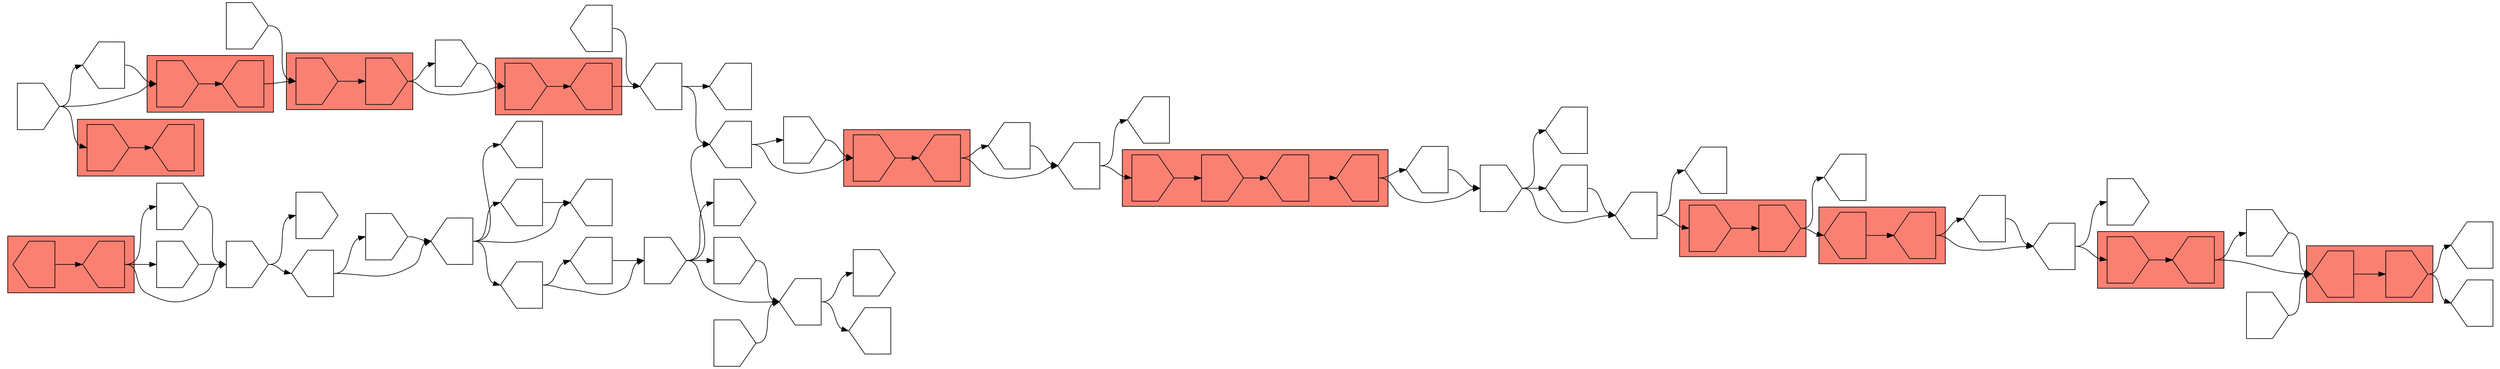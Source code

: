 digraph asm {
	rotate=90;
	edge [headport=n,tailport=s];
subgraph cluster_C5093_8924_2997_1868 {
	5093 [label="",height=1,width=1,shape=invhouse];
	8924 [label="",height=1,width=1,shape=invhouse];
	2997 [label="",height=1,width=1,shape=house];
	1868 [label="",height=1,width=1,shape=house];
	style=filled;
	fillcolor=salmon;
}
subgraph cluster_C7884_7182 {
	7884 [label="",height=1,width=1,shape=invhouse];
	7182 [label="",height=1,width=1,shape=invhouse];
	style=filled;
	fillcolor=salmon;
}
subgraph cluster_C1891_6924 {
	1891 [label="",height=1,width=1,shape=house];
	6924 [label="",height=1,width=1,shape=house];
	style=filled;
	fillcolor=salmon;
}
subgraph cluster_C15947_16065 {
	15947 [label="",height=1,width=1,shape=invhouse];
	16065 [label="",height=1,width=1,shape=house];
	style=filled;
	fillcolor=salmon;
}
subgraph cluster_C5595_2348 {
	5595 [label="",height=1,width=1,shape=house];
	2348 [label="",height=1,width=1,shape=invhouse];
	style=filled;
	fillcolor=salmon;
}
subgraph cluster_C21455_887 {
	21455 [label="",height=1,width=1,shape=invhouse];
	887 [label="",height=1,width=1,shape=house];
	style=filled;
	fillcolor=salmon;
}
subgraph cluster_C6045_6202 {
	6045 [label="",height=1,width=1,shape=house];
	6202 [label="",height=1,width=1,shape=house];
	style=filled;
	fillcolor=salmon;
}
subgraph cluster_C21591_10127 {
	21591 [label="",height=1,width=1,shape=invhouse];
	10127 [label="",height=1,width=1,shape=house];
	style=filled;
	fillcolor=salmon;
}
subgraph cluster_C3903_1619 {
	3903 [label="",height=1,width=1,shape=invhouse];
	1619 [label="",height=1,width=1,shape=invhouse];
	style=filled;
	fillcolor=salmon;
}
subgraph cluster_C11968_4362 {
	11968 [label="",height=1,width=1,shape=invhouse];
	4362 [label="",height=1,width=1,shape=house];
	style=filled;
	fillcolor=salmon;
}
subgraph cluster_C13211_11966 {
	13211 [label="",height=1,width=1,shape=invhouse];
	11966 [label="",height=1,width=1,shape=house];
	style=filled;
	fillcolor=salmon;
}
	1515 [label="",height=1,width=1,shape=invhouse];
	2415 [label="",height=1,width=1,shape=house];
	1481 [label="",height=1,width=1,shape=house];
	10318 [label="",height=1,width=1,shape=house];
	16909 [label="",height=1,width=1,shape=house];
	15410 [label="",height=1,width=1,shape=invhouse];
	16260 [label="",height=1,width=1,shape=invhouse];
	18723 [label="",height=1,width=1,shape=invhouse];
	18453 [label="",height=1,width=1,shape=house];
	11508 [label="",height=1,width=1,shape=house];
	10345 [label="",height=1,width=1,shape=house];
	14832 [label="",height=1,width=1,shape=house];
	14833 [label="",height=1,width=1,shape=house];
	15007 [label="",height=1,width=1,shape=house];
	2281 [label="",height=1,width=1,shape=house];
	6092 [label="",height=1,width=1,shape=house];
	11156 [label="",height=1,width=1,shape=house];
	7321 [label="",height=1,width=1,shape=house];
	12972 [label="",height=1,width=1,shape=invhouse];
	374 [label="",height=1,width=1,shape=invhouse];
	1924 [label="",height=1,width=1,shape=house];
	12799 [label="",height=1,width=1,shape=house];
	14364 [label="",height=1,width=1,shape=invhouse];
	12623 [label="",height=1,width=1,shape=invhouse];
	12627 [label="",height=1,width=1,shape=invhouse];
	9249 [label="",height=1,width=1,shape=invhouse];
	1975 [label="",height=1,width=1,shape=house];
	14223 [label="",height=1,width=1,shape=house];
	10840 [label="",height=1,width=1,shape=house];
	13214 [label="",height=1,width=1,shape=house];
	15997 [label="",height=1,width=1,shape=house];
	18654 [label="",height=1,width=1,shape=house];
	6969 [label="",height=1,width=1,shape=house];
	14414 [label="",height=1,width=1,shape=invhouse];
	2527 [label="",height=1,width=1,shape=invhouse];
	9936 [label="",height=1,width=1,shape=invhouse];
	15473 [label="",height=1,width=1,shape=invhouse];
	17086 [label="",height=1,width=1,shape=invhouse];
	20579 [label="",height=1,width=1,shape=house];
	11537 [label="",height=1,width=1,shape=house];
	12359 [label="",height=1,width=1,shape=invhouse];
	14820 [label="",height=1,width=1,shape=house];
	20508 [label="",height=1,width=1,shape=invhouse];
	14878 [label="",height=1,width=1,shape=invhouse];
	16768 [label="",height=1,width=1,shape=house];
	5093 -> 8924
	8924 -> 2997
	2997 -> 1868
	1868 -> 1515
	1868 -> 15007
	1515 -> 2415
	1515 -> 14832
	1515 -> 14833
	2415 -> 7884
	2415 -> 10345
	7884 -> 7182
	7182 -> 1891
	7182 -> 11508
	1891 -> 6924
	6924 -> 1481
	6924 -> 18453
	1481 -> 15947
	1481 -> 18723
	15947 -> 16065
	16065 -> 5595
	16065 -> 15410
	5595 -> 2348
	2348 -> 10318
	2348 -> 16909
	15410 -> 5595
	16260 -> 5595
	18453 -> 1481
	14832 -> 2415
	15007 -> 1515
	2281 -> 5093
	2281 -> 6092
	887 -> 2281
	887 -> 11156
	11156 -> 2281
	21455 -> 887
	7321 -> 12972
	7321 -> 21455
	12972 -> 21455
	374 -> 1924
	374 -> 7321
	374 -> 9249
	374 -> 12627
	1924 -> 12799
	1924 -> 14364
	12623 -> 1924
	12627 -> 1924
	1975 -> 374
	1975 -> 14223
	14223 -> 374
	10840 -> 1975
	10840 -> 13214
	10840 -> 15997
	10840 -> 18654
	15997 -> 13214
	6969 -> 10840
	6969 -> 14414
	14414 -> 10840
	2527 -> 6969
	2527 -> 9936
	6202 -> 2527
	6202 -> 15473
	6202 -> 17086
	15473 -> 2527
	17086 -> 2527
	6045 -> 6202
	20579 -> 7321
	20579 -> 11537
	10127 -> 20579
	21591 -> 10127
	1619 -> 12359
	1619 -> 21591
	12359 -> 21591
	3903 -> 1619
	4362 -> 3903
	11968 -> 4362
	14820 -> 11968
	20508 -> 11968
	20508 -> 13211
	20508 -> 14820
	13211 -> 11966
	14878 -> 3903
	16768 -> 20579
}
